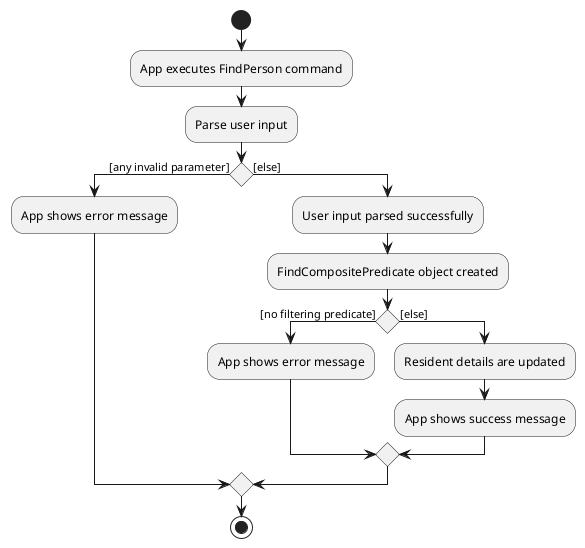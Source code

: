 @startuml
start
:App executes FindPerson command;

'Since the beta syntax does not support placing the condition outside the
'diamond we place it as the true branch instead.

:Parse user input;
    if () then ([any invalid parameter])
        :App shows error message;
    else ([else])
        :User input parsed successfully;
        :FindCompositePredicate object created;
if () then ([no filtering predicate])
    :App shows error message;
else ([else])
    :Resident details are updated;
    :App shows success message;
endif
endif
stop
@enduml
